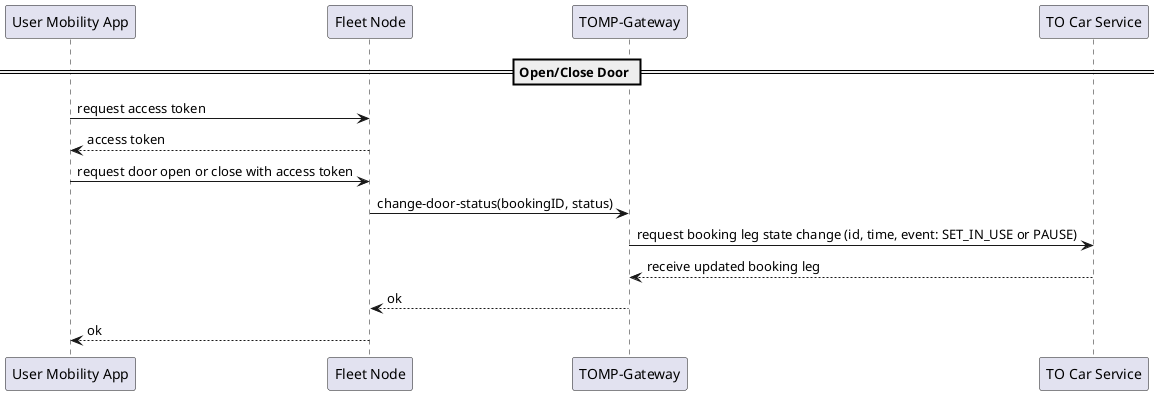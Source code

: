@startuml Open/Close Door Flow
 
participant "User Mobility App" as UMA 
participant "Fleet Node" as FLN
participant "TOMP-Gateway" as TOG
participant "TO Car Service" as TOC



== Open/Close Door == 

UMA -> FLN: request access token
FLN --> UMA: access token
UMA -> FLN: request door open or close with access token

FLN -> TOG: change-door-status(bookingID, status)

TOG -> TOC: request booking leg state change (id, time, event: SET_IN_USE or PAUSE)
TOC --> TOG: receive updated booking leg
TOG --> FLN: ok
FLN --> UMA: ok

@enduml